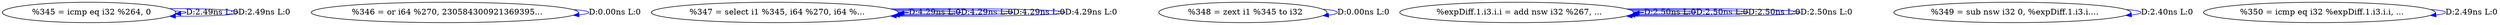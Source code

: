 digraph {
Node0x3352e50[label="  %345 = icmp eq i32 %264, 0"];
Node0x3352e50 -> Node0x3352e50[label="D:2.49ns L:0",color=blue];
Node0x3352e50 -> Node0x3352e50[label="D:2.49ns L:0",color=blue];
Node0x3352f30[label="  %346 = or i64 %270, 230584300921369395..."];
Node0x3352f30 -> Node0x3352f30[label="D:0.00ns L:0",color=blue];
Node0x3353010[label="  %347 = select i1 %345, i64 %270, i64 %..."];
Node0x3353010 -> Node0x3353010[label="D:4.29ns L:0",color=blue];
Node0x3353010 -> Node0x3353010[label="D:4.29ns L:0",color=blue];
Node0x3353010 -> Node0x3353010[label="D:4.29ns L:0",color=blue];
Node0x3353010 -> Node0x3353010[label="D:4.29ns L:0",color=blue];
Node0x33530f0[label="  %348 = zext i1 %345 to i32"];
Node0x33530f0 -> Node0x33530f0[label="D:0.00ns L:0",color=blue];
Node0x33531d0[label="  %expDiff.1.i3.i.i = add nsw i32 %267, ..."];
Node0x33531d0 -> Node0x33531d0[label="D:2.50ns L:0",color=blue];
Node0x33531d0 -> Node0x33531d0[label="D:2.50ns L:0",color=blue];
Node0x33531d0 -> Node0x33531d0[label="D:2.50ns L:0",color=blue];
Node0x33531d0 -> Node0x33531d0[label="D:2.50ns L:0",color=blue];
Node0x33532b0[label="  %349 = sub nsw i32 0, %expDiff.1.i3.i...."];
Node0x33532b0 -> Node0x33532b0[label="D:2.40ns L:0",color=blue];
Node0x3353390[label="  %350 = icmp eq i32 %expDiff.1.i3.i.i, ..."];
Node0x3353390 -> Node0x3353390[label="D:2.49ns L:0",color=blue];
}
